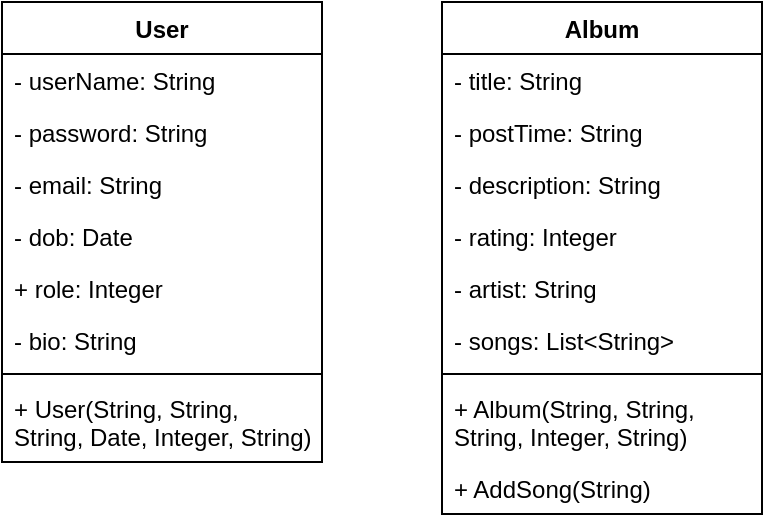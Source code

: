 <mxfile version="13.3.5" type="device"><diagram name="Page-1" id="e7e014a7-5840-1c2e-5031-d8a46d1fe8dd"><mxGraphModel dx="1086" dy="806" grid="1" gridSize="10" guides="1" tooltips="1" connect="1" arrows="1" fold="1" page="1" pageScale="1" pageWidth="1169" pageHeight="826" background="#ffffff" math="0" shadow="0"><root><mxCell id="0"/><mxCell id="1" parent="0"/><mxCell id="e_AiuuGozxFGCWC90GwM-41" value="User" style="swimlane;fontStyle=1;align=center;verticalAlign=top;childLayout=stackLayout;horizontal=1;startSize=26;horizontalStack=0;resizeParent=1;resizeParentMax=0;resizeLast=0;collapsible=1;marginBottom=0;" vertex="1" parent="1"><mxGeometry x="60" y="40" width="160" height="230" as="geometry"/></mxCell><mxCell id="e_AiuuGozxFGCWC90GwM-42" value="- userName: String" style="text;strokeColor=none;fillColor=none;align=left;verticalAlign=top;spacingLeft=4;spacingRight=4;overflow=hidden;rotatable=0;points=[[0,0.5],[1,0.5]];portConstraint=eastwest;" vertex="1" parent="e_AiuuGozxFGCWC90GwM-41"><mxGeometry y="26" width="160" height="26" as="geometry"/></mxCell><mxCell id="e_AiuuGozxFGCWC90GwM-45" value="- password: String" style="text;strokeColor=none;fillColor=none;align=left;verticalAlign=top;spacingLeft=4;spacingRight=4;overflow=hidden;rotatable=0;points=[[0,0.5],[1,0.5]];portConstraint=eastwest;" vertex="1" parent="e_AiuuGozxFGCWC90GwM-41"><mxGeometry y="52" width="160" height="26" as="geometry"/></mxCell><mxCell id="e_AiuuGozxFGCWC90GwM-47" value="- email: String" style="text;strokeColor=none;fillColor=none;align=left;verticalAlign=top;spacingLeft=4;spacingRight=4;overflow=hidden;rotatable=0;points=[[0,0.5],[1,0.5]];portConstraint=eastwest;" vertex="1" parent="e_AiuuGozxFGCWC90GwM-41"><mxGeometry y="78" width="160" height="26" as="geometry"/></mxCell><mxCell id="e_AiuuGozxFGCWC90GwM-48" value="- dob: Date" style="text;strokeColor=none;fillColor=none;align=left;verticalAlign=top;spacingLeft=4;spacingRight=4;overflow=hidden;rotatable=0;points=[[0,0.5],[1,0.5]];portConstraint=eastwest;" vertex="1" parent="e_AiuuGozxFGCWC90GwM-41"><mxGeometry y="104" width="160" height="26" as="geometry"/></mxCell><mxCell id="e_AiuuGozxFGCWC90GwM-55" value="+ role: Integer" style="text;strokeColor=none;fillColor=none;align=left;verticalAlign=top;spacingLeft=4;spacingRight=4;overflow=hidden;rotatable=0;points=[[0,0.5],[1,0.5]];portConstraint=eastwest;" vertex="1" parent="e_AiuuGozxFGCWC90GwM-41"><mxGeometry y="130" width="160" height="26" as="geometry"/></mxCell><mxCell id="e_AiuuGozxFGCWC90GwM-49" value="- bio: String" style="text;strokeColor=none;fillColor=none;align=left;verticalAlign=top;spacingLeft=4;spacingRight=4;overflow=hidden;rotatable=0;points=[[0,0.5],[1,0.5]];portConstraint=eastwest;" vertex="1" parent="e_AiuuGozxFGCWC90GwM-41"><mxGeometry y="156" width="160" height="26" as="geometry"/></mxCell><mxCell id="e_AiuuGozxFGCWC90GwM-43" value="" style="line;strokeWidth=1;fillColor=none;align=left;verticalAlign=middle;spacingTop=-1;spacingLeft=3;spacingRight=3;rotatable=0;labelPosition=right;points=[];portConstraint=eastwest;" vertex="1" parent="e_AiuuGozxFGCWC90GwM-41"><mxGeometry y="182" width="160" height="8" as="geometry"/></mxCell><mxCell id="e_AiuuGozxFGCWC90GwM-44" value="+ User(String, String, String, Date, Integer, String)&#10;" style="text;strokeColor=none;fillColor=none;align=left;verticalAlign=top;spacingLeft=4;spacingRight=4;overflow=hidden;rotatable=0;points=[[0,0.5],[1,0.5]];portConstraint=eastwest;whiteSpace=wrap;" vertex="1" parent="e_AiuuGozxFGCWC90GwM-41"><mxGeometry y="190" width="160" height="40" as="geometry"/></mxCell><mxCell id="e_AiuuGozxFGCWC90GwM-50" value="Album" style="swimlane;fontStyle=1;align=center;verticalAlign=top;childLayout=stackLayout;horizontal=1;startSize=26;horizontalStack=0;resizeParent=1;resizeParentMax=0;resizeLast=0;collapsible=1;marginBottom=0;" vertex="1" parent="1"><mxGeometry x="280" y="40" width="160" height="256" as="geometry"/></mxCell><mxCell id="e_AiuuGozxFGCWC90GwM-51" value="- title: String" style="text;strokeColor=none;fillColor=none;align=left;verticalAlign=top;spacingLeft=4;spacingRight=4;overflow=hidden;rotatable=0;points=[[0,0.5],[1,0.5]];portConstraint=eastwest;" vertex="1" parent="e_AiuuGozxFGCWC90GwM-50"><mxGeometry y="26" width="160" height="26" as="geometry"/></mxCell><mxCell id="e_AiuuGozxFGCWC90GwM-54" value="- postTime: String" style="text;strokeColor=none;fillColor=none;align=left;verticalAlign=top;spacingLeft=4;spacingRight=4;overflow=hidden;rotatable=0;points=[[0,0.5],[1,0.5]];portConstraint=eastwest;" vertex="1" parent="e_AiuuGozxFGCWC90GwM-50"><mxGeometry y="52" width="160" height="26" as="geometry"/></mxCell><mxCell id="e_AiuuGozxFGCWC90GwM-56" value="- description: String" style="text;strokeColor=none;fillColor=none;align=left;verticalAlign=top;spacingLeft=4;spacingRight=4;overflow=hidden;rotatable=0;points=[[0,0.5],[1,0.5]];portConstraint=eastwest;" vertex="1" parent="e_AiuuGozxFGCWC90GwM-50"><mxGeometry y="78" width="160" height="26" as="geometry"/></mxCell><mxCell id="e_AiuuGozxFGCWC90GwM-57" value="- rating: Integer" style="text;strokeColor=none;fillColor=none;align=left;verticalAlign=top;spacingLeft=4;spacingRight=4;overflow=hidden;rotatable=0;points=[[0,0.5],[1,0.5]];portConstraint=eastwest;" vertex="1" parent="e_AiuuGozxFGCWC90GwM-50"><mxGeometry y="104" width="160" height="26" as="geometry"/></mxCell><mxCell id="e_AiuuGozxFGCWC90GwM-58" value="- artist: String" style="text;strokeColor=none;fillColor=none;align=left;verticalAlign=top;spacingLeft=4;spacingRight=4;overflow=hidden;rotatable=0;points=[[0,0.5],[1,0.5]];portConstraint=eastwest;" vertex="1" parent="e_AiuuGozxFGCWC90GwM-50"><mxGeometry y="130" width="160" height="26" as="geometry"/></mxCell><mxCell id="e_AiuuGozxFGCWC90GwM-59" value="- songs: List&lt;String&gt;" style="text;strokeColor=none;fillColor=none;align=left;verticalAlign=top;spacingLeft=4;spacingRight=4;overflow=hidden;rotatable=0;points=[[0,0.5],[1,0.5]];portConstraint=eastwest;" vertex="1" parent="e_AiuuGozxFGCWC90GwM-50"><mxGeometry y="156" width="160" height="26" as="geometry"/></mxCell><mxCell id="e_AiuuGozxFGCWC90GwM-52" value="" style="line;strokeWidth=1;fillColor=none;align=left;verticalAlign=middle;spacingTop=-1;spacingLeft=3;spacingRight=3;rotatable=0;labelPosition=right;points=[];portConstraint=eastwest;" vertex="1" parent="e_AiuuGozxFGCWC90GwM-50"><mxGeometry y="182" width="160" height="8" as="geometry"/></mxCell><mxCell id="e_AiuuGozxFGCWC90GwM-53" value="+ Album(String, String, String, Integer, String)" style="text;strokeColor=none;fillColor=none;align=left;verticalAlign=top;spacingLeft=4;spacingRight=4;overflow=hidden;rotatable=0;points=[[0,0.5],[1,0.5]];portConstraint=eastwest;whiteSpace=wrap;" vertex="1" parent="e_AiuuGozxFGCWC90GwM-50"><mxGeometry y="190" width="160" height="40" as="geometry"/></mxCell><mxCell id="e_AiuuGozxFGCWC90GwM-60" value="+ AddSong(String)" style="text;strokeColor=none;fillColor=none;align=left;verticalAlign=top;spacingLeft=4;spacingRight=4;overflow=hidden;rotatable=0;points=[[0,0.5],[1,0.5]];portConstraint=eastwest;" vertex="1" parent="e_AiuuGozxFGCWC90GwM-50"><mxGeometry y="230" width="160" height="26" as="geometry"/></mxCell></root></mxGraphModel></diagram></mxfile>